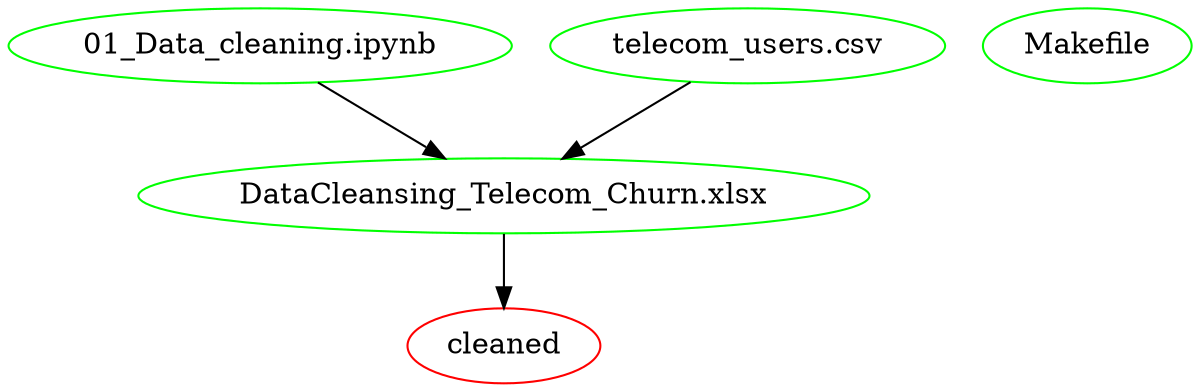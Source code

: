 digraph G {
n5[label="01_Data_cleaning.ipynb", color="green"];
n4[label="DataCleansing_Telecom_Churn.xlsx", color="green"];
n2[label="Makefile", color="green"];
n3[label="cleaned", color="red"];
n6[label="telecom_users.csv", color="green"];
n5 -> n4 ; 
n6 -> n4 ; 
n4 -> n3 ; 
}
